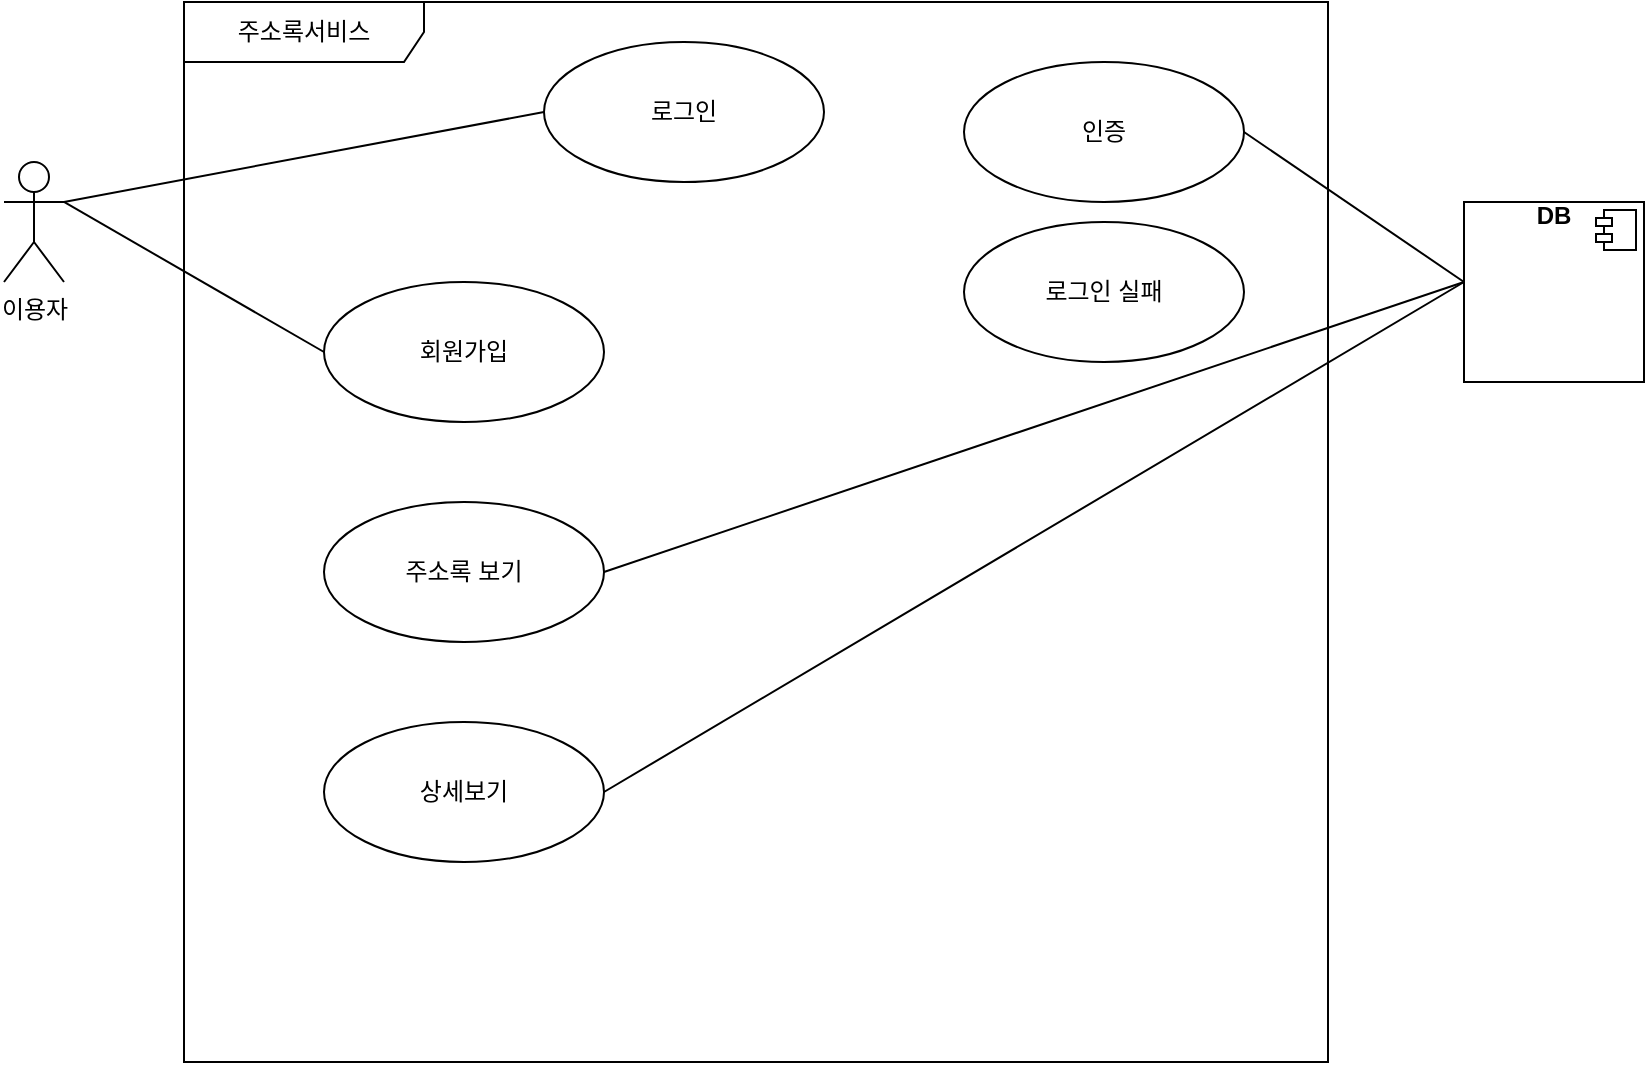 <mxfile version="20.0.4" type="github">
  <diagram id="cMMd27gFOyTgDjJ5JNb2" name="Page-1">
    <mxGraphModel dx="1296" dy="685" grid="1" gridSize="10" guides="1" tooltips="1" connect="1" arrows="1" fold="1" page="1" pageScale="1" pageWidth="827" pageHeight="1169" math="0" shadow="0">
      <root>
        <object label="" 주소록테스트="" id="0">
          <mxCell />
        </object>
        <mxCell id="1" parent="0" />
        <mxCell id="9e5c2mYN0HflrSy3UmO6-2" value="주소록서비스" style="shape=umlFrame;whiteSpace=wrap;html=1;width=120;height=30;" vertex="1" parent="1">
          <mxGeometry x="120" y="50" width="572" height="530" as="geometry" />
        </mxCell>
        <mxCell id="9e5c2mYN0HflrSy3UmO6-3" value="이용자" style="shape=umlActor;verticalLabelPosition=bottom;verticalAlign=top;html=1;" vertex="1" parent="1">
          <mxGeometry x="30" y="130" width="30" height="60" as="geometry" />
        </mxCell>
        <mxCell id="9e5c2mYN0HflrSy3UmO6-6" value="로그인" style="ellipse;whiteSpace=wrap;html=1;" vertex="1" parent="1">
          <mxGeometry x="300" y="70" width="140" height="70" as="geometry" />
        </mxCell>
        <mxCell id="9e5c2mYN0HflrSy3UmO6-7" value="회원가입" style="ellipse;whiteSpace=wrap;html=1;" vertex="1" parent="1">
          <mxGeometry x="190" y="190" width="140" height="70" as="geometry" />
        </mxCell>
        <mxCell id="9e5c2mYN0HflrSy3UmO6-8" value="주소록 보기" style="ellipse;whiteSpace=wrap;html=1;" vertex="1" parent="1">
          <mxGeometry x="190" y="300" width="140" height="70" as="geometry" />
        </mxCell>
        <mxCell id="9e5c2mYN0HflrSy3UmO6-9" value="인증" style="ellipse;whiteSpace=wrap;html=1;" vertex="1" parent="1">
          <mxGeometry x="510" y="80" width="140" height="70" as="geometry" />
        </mxCell>
        <mxCell id="9e5c2mYN0HflrSy3UmO6-10" value="로그인 실패" style="ellipse;whiteSpace=wrap;html=1;" vertex="1" parent="1">
          <mxGeometry x="510" y="160" width="140" height="70" as="geometry" />
        </mxCell>
        <mxCell id="9e5c2mYN0HflrSy3UmO6-11" value="상세보기" style="ellipse;whiteSpace=wrap;html=1;" vertex="1" parent="1">
          <mxGeometry x="190" y="410" width="140" height="70" as="geometry" />
        </mxCell>
        <mxCell id="9e5c2mYN0HflrSy3UmO6-12" value="" style="endArrow=none;html=1;rounded=0;exitX=1;exitY=0.333;exitDx=0;exitDy=0;exitPerimeter=0;entryX=0;entryY=0.5;entryDx=0;entryDy=0;" edge="1" parent="1" source="9e5c2mYN0HflrSy3UmO6-3" target="9e5c2mYN0HflrSy3UmO6-6">
          <mxGeometry width="50" height="50" relative="1" as="geometry">
            <mxPoint x="110" y="170" as="sourcePoint" />
            <mxPoint x="343" y="120" as="targetPoint" />
          </mxGeometry>
        </mxCell>
        <mxCell id="9e5c2mYN0HflrSy3UmO6-13" value="" style="endArrow=none;html=1;rounded=0;entryX=0;entryY=0.5;entryDx=0;entryDy=0;exitX=1;exitY=0.333;exitDx=0;exitDy=0;exitPerimeter=0;" edge="1" parent="1" source="9e5c2mYN0HflrSy3UmO6-3" target="9e5c2mYN0HflrSy3UmO6-7">
          <mxGeometry width="50" height="50" relative="1" as="geometry">
            <mxPoint x="110" y="170" as="sourcePoint" />
            <mxPoint x="160" y="120" as="targetPoint" />
          </mxGeometry>
        </mxCell>
        <mxCell id="9e5c2mYN0HflrSy3UmO6-15" value="&lt;b&gt;DB&lt;/b&gt;" style="align=center;overflow=fill;html=1;dropTarget=0;" vertex="1" parent="1">
          <mxGeometry x="760" y="150" width="90" height="90" as="geometry" />
        </mxCell>
        <mxCell id="9e5c2mYN0HflrSy3UmO6-16" value="" style="shape=component;jettyWidth=8;jettyHeight=4;" vertex="1" parent="9e5c2mYN0HflrSy3UmO6-15">
          <mxGeometry x="1" width="20" height="20" relative="1" as="geometry">
            <mxPoint x="-24" y="4" as="offset" />
          </mxGeometry>
        </mxCell>
        <mxCell id="9e5c2mYN0HflrSy3UmO6-17" value="" style="endArrow=none;html=1;rounded=0;exitX=1;exitY=0.5;exitDx=0;exitDy=0;" edge="1" parent="1" source="9e5c2mYN0HflrSy3UmO6-9">
          <mxGeometry width="50" height="50" relative="1" as="geometry">
            <mxPoint x="710" y="240" as="sourcePoint" />
            <mxPoint x="760" y="190" as="targetPoint" />
          </mxGeometry>
        </mxCell>
        <mxCell id="9e5c2mYN0HflrSy3UmO6-18" value="" style="endArrow=none;html=1;rounded=0;exitX=1;exitY=0.5;exitDx=0;exitDy=0;" edge="1" parent="1" source="9e5c2mYN0HflrSy3UmO6-8">
          <mxGeometry width="50" height="50" relative="1" as="geometry">
            <mxPoint x="650.0" y="115" as="sourcePoint" />
            <mxPoint x="760" y="190" as="targetPoint" />
          </mxGeometry>
        </mxCell>
        <mxCell id="9e5c2mYN0HflrSy3UmO6-19" value="" style="endArrow=none;html=1;rounded=0;exitX=1;exitY=0.5;exitDx=0;exitDy=0;" edge="1" parent="1" source="9e5c2mYN0HflrSy3UmO6-11">
          <mxGeometry width="50" height="50" relative="1" as="geometry">
            <mxPoint x="340.0" y="345" as="sourcePoint" />
            <mxPoint x="760" y="190" as="targetPoint" />
          </mxGeometry>
        </mxCell>
      </root>
    </mxGraphModel>
  </diagram>
</mxfile>
